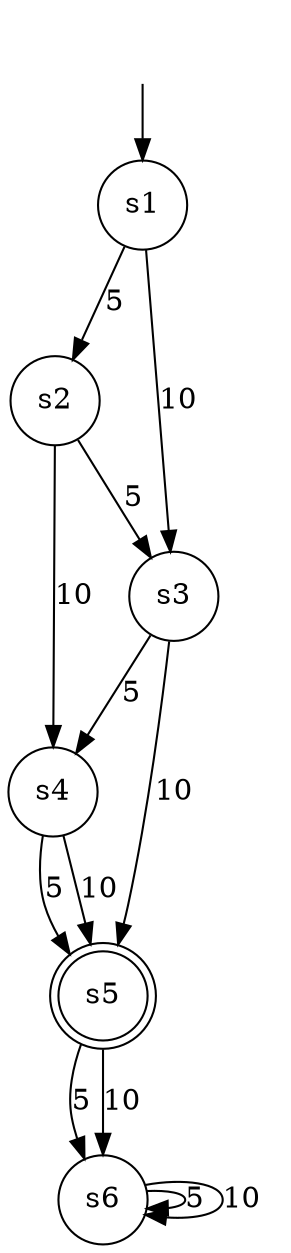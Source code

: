 digraph g {
  __start0 [label="" shape="none"];
  s1 [shape="circle" label="s1"];
  s2 [shape="circle" label="s2"];
  s3 [shape="circle" label="s3"];
  s4 [shape="circle" label="s4"];
  s5 [shape="doublecircle" label="s5"];
  s6 [shape="circle" label="s6"];
  __start0 -> s1;
  s1 -> s2[label="5"];
  s1 -> s3[label="10"];
  s2 -> s3[label="5"];
  s2 -> s4[label="10"];
  s3 -> s4[label="5"];
  s3 -> s5[label="10"];
  s4 -> s5[label="10"];
  s4 -> s5[label="5"];
  s5 -> s6[label="5"];
  s5 -> s6[label="10"];
  s6 -> s6[label="5"];
  s6 -> s6[label="10"];
}
